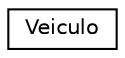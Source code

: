 digraph "Graphical Class Hierarchy"
{
 // LATEX_PDF_SIZE
  edge [fontname="Helvetica",fontsize="10",labelfontname="Helvetica",labelfontsize="10"];
  node [fontname="Helvetica",fontsize="10",shape=record];
  rankdir="LR";
  Node0 [label="Veiculo",height=0.2,width=0.4,color="black", fillcolor="white", style="filled",URL="$class_veiculo.html",tooltip=" "];
}
